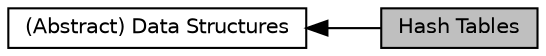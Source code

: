 digraph "Hash Tables"
{
  bgcolor="transparent";
  edge [fontname="Helvetica",fontsize="10",labelfontname="Helvetica",labelfontsize="10"];
  node [fontname="Helvetica",fontsize="10",shape=box];
  rankdir=LR;
  Node1 [label="(Abstract) Data Structures",height=0.2,width=0.4,color="black",URL="$group__data__structures.html",tooltip="All datastructures and typedefs shared among the ViennaRNA Package can be found here."];
  Node0 [label="Hash Tables",height=0.2,width=0.4,color="black", fillcolor="grey75", style="filled", fontcolor="black",tooltip="Various implementations of hash table functions."];
  Node1->Node0 [shape=plaintext, dir="back", style="solid"];
}
